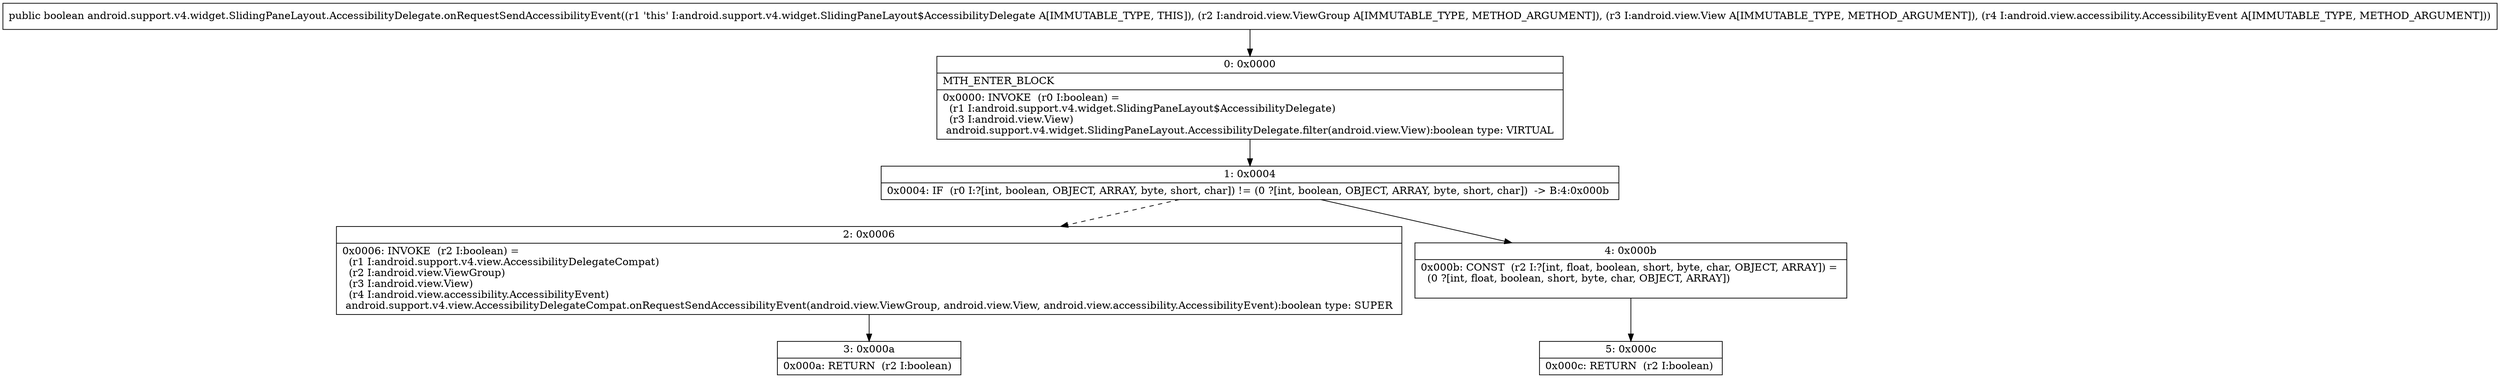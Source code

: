 digraph "CFG forandroid.support.v4.widget.SlidingPaneLayout.AccessibilityDelegate.onRequestSendAccessibilityEvent(Landroid\/view\/ViewGroup;Landroid\/view\/View;Landroid\/view\/accessibility\/AccessibilityEvent;)Z" {
Node_0 [shape=record,label="{0\:\ 0x0000|MTH_ENTER_BLOCK\l|0x0000: INVOKE  (r0 I:boolean) = \l  (r1 I:android.support.v4.widget.SlidingPaneLayout$AccessibilityDelegate)\l  (r3 I:android.view.View)\l android.support.v4.widget.SlidingPaneLayout.AccessibilityDelegate.filter(android.view.View):boolean type: VIRTUAL \l}"];
Node_1 [shape=record,label="{1\:\ 0x0004|0x0004: IF  (r0 I:?[int, boolean, OBJECT, ARRAY, byte, short, char]) != (0 ?[int, boolean, OBJECT, ARRAY, byte, short, char])  \-\> B:4:0x000b \l}"];
Node_2 [shape=record,label="{2\:\ 0x0006|0x0006: INVOKE  (r2 I:boolean) = \l  (r1 I:android.support.v4.view.AccessibilityDelegateCompat)\l  (r2 I:android.view.ViewGroup)\l  (r3 I:android.view.View)\l  (r4 I:android.view.accessibility.AccessibilityEvent)\l android.support.v4.view.AccessibilityDelegateCompat.onRequestSendAccessibilityEvent(android.view.ViewGroup, android.view.View, android.view.accessibility.AccessibilityEvent):boolean type: SUPER \l}"];
Node_3 [shape=record,label="{3\:\ 0x000a|0x000a: RETURN  (r2 I:boolean) \l}"];
Node_4 [shape=record,label="{4\:\ 0x000b|0x000b: CONST  (r2 I:?[int, float, boolean, short, byte, char, OBJECT, ARRAY]) = \l  (0 ?[int, float, boolean, short, byte, char, OBJECT, ARRAY])\l \l}"];
Node_5 [shape=record,label="{5\:\ 0x000c|0x000c: RETURN  (r2 I:boolean) \l}"];
MethodNode[shape=record,label="{public boolean android.support.v4.widget.SlidingPaneLayout.AccessibilityDelegate.onRequestSendAccessibilityEvent((r1 'this' I:android.support.v4.widget.SlidingPaneLayout$AccessibilityDelegate A[IMMUTABLE_TYPE, THIS]), (r2 I:android.view.ViewGroup A[IMMUTABLE_TYPE, METHOD_ARGUMENT]), (r3 I:android.view.View A[IMMUTABLE_TYPE, METHOD_ARGUMENT]), (r4 I:android.view.accessibility.AccessibilityEvent A[IMMUTABLE_TYPE, METHOD_ARGUMENT])) }"];
MethodNode -> Node_0;
Node_0 -> Node_1;
Node_1 -> Node_2[style=dashed];
Node_1 -> Node_4;
Node_2 -> Node_3;
Node_4 -> Node_5;
}

